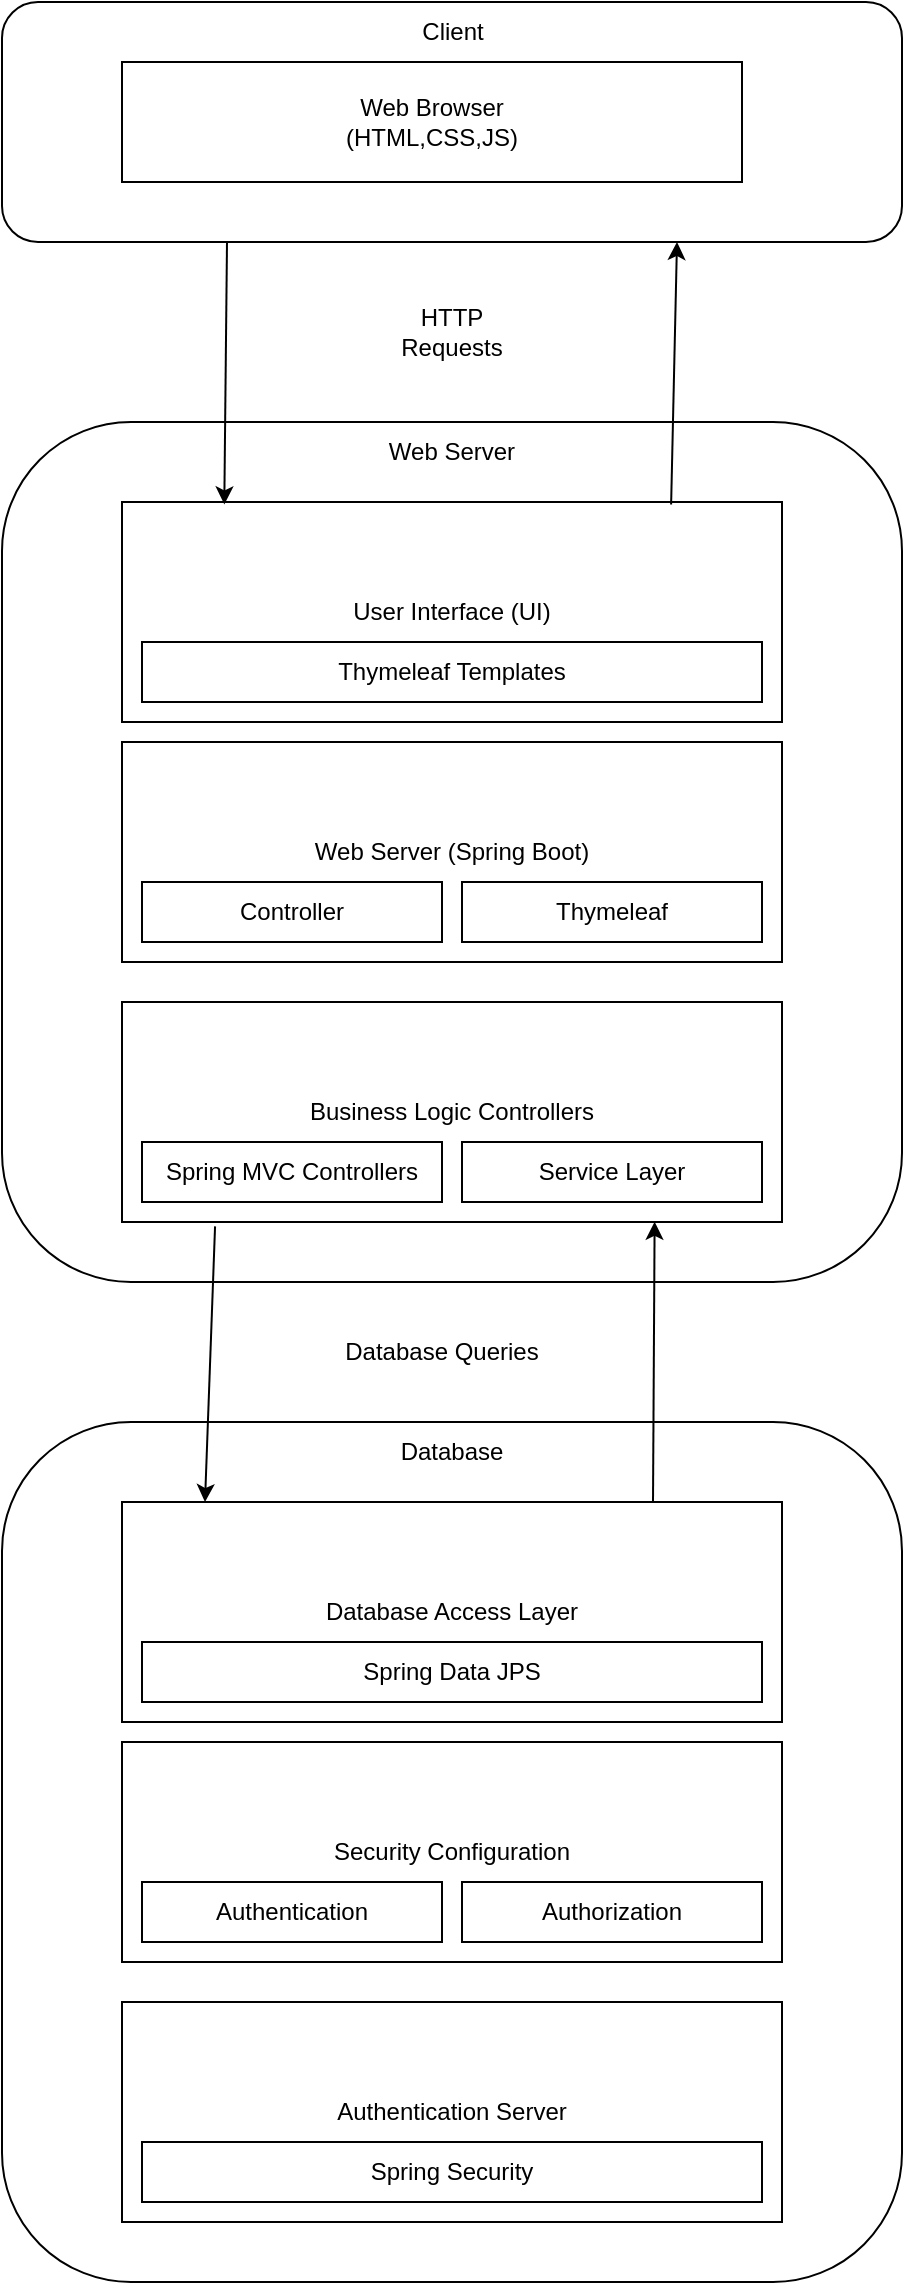 <mxfile version="22.1.5" type="github">
  <diagram name="Page-1" id="-eSEPZNQLBi3XgCNl0U8">
    <mxGraphModel dx="1417" dy="1227" grid="1" gridSize="10" guides="1" tooltips="1" connect="1" arrows="1" fold="1" page="1" pageScale="1" pageWidth="827" pageHeight="1169" math="0" shadow="0">
      <root>
        <mxCell id="0" />
        <mxCell id="1" parent="0" />
        <mxCell id="RjM5yrN81xVaYtjyNA69-2" value="" style="rounded=1;whiteSpace=wrap;html=1;" vertex="1" parent="1">
          <mxGeometry x="70" y="150" width="450" height="120" as="geometry" />
        </mxCell>
        <mxCell id="RjM5yrN81xVaYtjyNA69-1" value="Web Browser&lt;br&gt;(HTML,CSS,JS)" style="rounded=0;whiteSpace=wrap;html=1;" vertex="1" parent="1">
          <mxGeometry x="130" y="180" width="310" height="60" as="geometry" />
        </mxCell>
        <mxCell id="RjM5yrN81xVaYtjyNA69-3" value="Client" style="text;html=1;strokeColor=none;fillColor=none;align=center;verticalAlign=middle;whiteSpace=wrap;rounded=0;" vertex="1" parent="1">
          <mxGeometry x="252.5" y="150" width="85" height="30" as="geometry" />
        </mxCell>
        <mxCell id="RjM5yrN81xVaYtjyNA69-4" value="" style="rounded=1;whiteSpace=wrap;html=1;" vertex="1" parent="1">
          <mxGeometry x="70" y="360" width="450" height="430" as="geometry" />
        </mxCell>
        <mxCell id="RjM5yrN81xVaYtjyNA69-5" value="User Interface (UI)" style="rounded=0;whiteSpace=wrap;html=1;" vertex="1" parent="1">
          <mxGeometry x="130" y="400" width="330" height="110" as="geometry" />
        </mxCell>
        <mxCell id="RjM5yrN81xVaYtjyNA69-6" value="Web Server" style="text;html=1;strokeColor=none;fillColor=none;align=center;verticalAlign=middle;whiteSpace=wrap;rounded=0;" vertex="1" parent="1">
          <mxGeometry x="235" y="360" width="120" height="30" as="geometry" />
        </mxCell>
        <mxCell id="RjM5yrN81xVaYtjyNA69-7" value="Thymeleaf Templates" style="rounded=0;whiteSpace=wrap;html=1;" vertex="1" parent="1">
          <mxGeometry x="140" y="470" width="310" height="30" as="geometry" />
        </mxCell>
        <mxCell id="RjM5yrN81xVaYtjyNA69-8" value="Web Server (Spring Boot)" style="rounded=0;whiteSpace=wrap;html=1;" vertex="1" parent="1">
          <mxGeometry x="130" y="520" width="330" height="110" as="geometry" />
        </mxCell>
        <mxCell id="RjM5yrN81xVaYtjyNA69-9" value="Controller" style="rounded=0;whiteSpace=wrap;html=1;" vertex="1" parent="1">
          <mxGeometry x="140" y="590" width="150" height="30" as="geometry" />
        </mxCell>
        <mxCell id="RjM5yrN81xVaYtjyNA69-10" value="Business Logic Controllers" style="rounded=0;whiteSpace=wrap;html=1;" vertex="1" parent="1">
          <mxGeometry x="130" y="650" width="330" height="110" as="geometry" />
        </mxCell>
        <mxCell id="RjM5yrN81xVaYtjyNA69-11" value="Spring MVC Controllers" style="rounded=0;whiteSpace=wrap;html=1;" vertex="1" parent="1">
          <mxGeometry x="140" y="720" width="150" height="30" as="geometry" />
        </mxCell>
        <mxCell id="RjM5yrN81xVaYtjyNA69-12" value="Service Layer" style="rounded=0;whiteSpace=wrap;html=1;" vertex="1" parent="1">
          <mxGeometry x="300" y="720" width="150" height="30" as="geometry" />
        </mxCell>
        <mxCell id="RjM5yrN81xVaYtjyNA69-13" value="Thymeleaf" style="rounded=0;whiteSpace=wrap;html=1;" vertex="1" parent="1">
          <mxGeometry x="300" y="590" width="150" height="30" as="geometry" />
        </mxCell>
        <mxCell id="RjM5yrN81xVaYtjyNA69-15" value="" style="endArrow=classic;html=1;rounded=0;entryX=0.155;entryY=0.011;entryDx=0;entryDy=0;exitX=0.25;exitY=1;exitDx=0;exitDy=0;entryPerimeter=0;" edge="1" parent="1" source="RjM5yrN81xVaYtjyNA69-2" target="RjM5yrN81xVaYtjyNA69-5">
          <mxGeometry width="50" height="50" relative="1" as="geometry">
            <mxPoint x="200" y="310" as="sourcePoint" />
            <mxPoint x="330" y="270" as="targetPoint" />
          </mxGeometry>
        </mxCell>
        <mxCell id="RjM5yrN81xVaYtjyNA69-16" value="" style="endArrow=classic;html=1;rounded=0;entryX=0.75;entryY=1;entryDx=0;entryDy=0;exitX=0.832;exitY=0.011;exitDx=0;exitDy=0;exitPerimeter=0;" edge="1" parent="1" source="RjM5yrN81xVaYtjyNA69-5" target="RjM5yrN81xVaYtjyNA69-2">
          <mxGeometry width="50" height="50" relative="1" as="geometry">
            <mxPoint x="192" y="280" as="sourcePoint" />
            <mxPoint x="193" y="370" as="targetPoint" />
          </mxGeometry>
        </mxCell>
        <mxCell id="RjM5yrN81xVaYtjyNA69-17" value="HTTP Requests" style="text;html=1;strokeColor=none;fillColor=none;align=center;verticalAlign=middle;whiteSpace=wrap;rounded=0;" vertex="1" parent="1">
          <mxGeometry x="260" y="300" width="70" height="30" as="geometry" />
        </mxCell>
        <mxCell id="RjM5yrN81xVaYtjyNA69-18" value="Database Queries" style="text;html=1;strokeColor=none;fillColor=none;align=center;verticalAlign=middle;whiteSpace=wrap;rounded=0;" vertex="1" parent="1">
          <mxGeometry x="230" y="810" width="120" height="30" as="geometry" />
        </mxCell>
        <mxCell id="RjM5yrN81xVaYtjyNA69-19" value="" style="rounded=1;whiteSpace=wrap;html=1;" vertex="1" parent="1">
          <mxGeometry x="70" y="860" width="450" height="430" as="geometry" />
        </mxCell>
        <mxCell id="RjM5yrN81xVaYtjyNA69-20" value="Database Access Layer" style="rounded=0;whiteSpace=wrap;html=1;" vertex="1" parent="1">
          <mxGeometry x="130" y="900" width="330" height="110" as="geometry" />
        </mxCell>
        <mxCell id="RjM5yrN81xVaYtjyNA69-21" value="Database" style="text;html=1;strokeColor=none;fillColor=none;align=center;verticalAlign=middle;whiteSpace=wrap;rounded=0;" vertex="1" parent="1">
          <mxGeometry x="235" y="860" width="120" height="30" as="geometry" />
        </mxCell>
        <mxCell id="RjM5yrN81xVaYtjyNA69-22" value="Spring Data JPS" style="rounded=0;whiteSpace=wrap;html=1;" vertex="1" parent="1">
          <mxGeometry x="140" y="970" width="310" height="30" as="geometry" />
        </mxCell>
        <mxCell id="RjM5yrN81xVaYtjyNA69-23" value="Security Configuration" style="rounded=0;whiteSpace=wrap;html=1;" vertex="1" parent="1">
          <mxGeometry x="130" y="1020" width="330" height="110" as="geometry" />
        </mxCell>
        <mxCell id="RjM5yrN81xVaYtjyNA69-24" value="Authentication" style="rounded=0;whiteSpace=wrap;html=1;" vertex="1" parent="1">
          <mxGeometry x="140" y="1090" width="150" height="30" as="geometry" />
        </mxCell>
        <mxCell id="RjM5yrN81xVaYtjyNA69-25" value="Authentication Server" style="rounded=0;whiteSpace=wrap;html=1;" vertex="1" parent="1">
          <mxGeometry x="130" y="1150" width="330" height="110" as="geometry" />
        </mxCell>
        <mxCell id="RjM5yrN81xVaYtjyNA69-26" value="Spring Security" style="rounded=0;whiteSpace=wrap;html=1;" vertex="1" parent="1">
          <mxGeometry x="140" y="1220" width="310" height="30" as="geometry" />
        </mxCell>
        <mxCell id="RjM5yrN81xVaYtjyNA69-28" value="Authorization" style="rounded=0;whiteSpace=wrap;html=1;" vertex="1" parent="1">
          <mxGeometry x="300" y="1090" width="150" height="30" as="geometry" />
        </mxCell>
        <mxCell id="RjM5yrN81xVaYtjyNA69-29" value="" style="endArrow=classic;html=1;rounded=0;entryX=0.155;entryY=0.011;entryDx=0;entryDy=0;exitX=0.141;exitY=1.02;exitDx=0;exitDy=0;entryPerimeter=0;exitPerimeter=0;" edge="1" parent="1" source="RjM5yrN81xVaYtjyNA69-10">
          <mxGeometry width="50" height="50" relative="1" as="geometry">
            <mxPoint x="173.5" y="769" as="sourcePoint" />
            <mxPoint x="171.5" y="900" as="targetPoint" />
          </mxGeometry>
        </mxCell>
        <mxCell id="RjM5yrN81xVaYtjyNA69-30" value="" style="endArrow=classic;html=1;rounded=0;entryX=0.807;entryY=0.999;entryDx=0;entryDy=0;exitX=0.832;exitY=0.011;exitDx=0;exitDy=0;exitPerimeter=0;entryPerimeter=0;" edge="1" parent="1" target="RjM5yrN81xVaYtjyNA69-10">
          <mxGeometry width="50" height="50" relative="1" as="geometry">
            <mxPoint x="395.5" y="900" as="sourcePoint" />
            <mxPoint x="398.5" y="769" as="targetPoint" />
          </mxGeometry>
        </mxCell>
      </root>
    </mxGraphModel>
  </diagram>
</mxfile>
